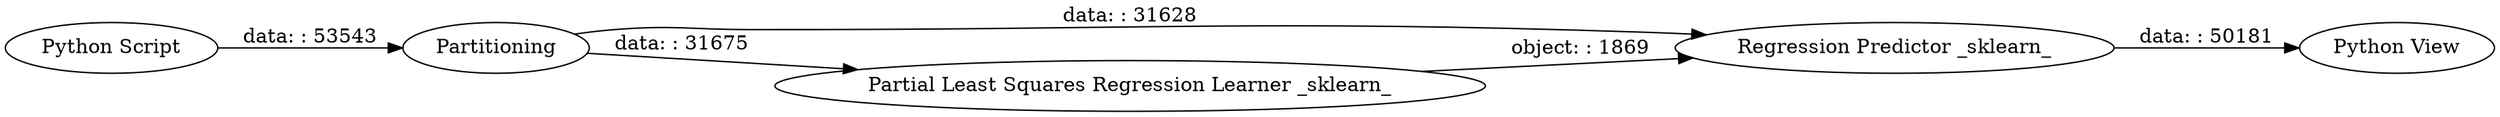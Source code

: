 digraph {
	"5448760355204295704_3" [label=Partitioning]
	"5448760355204295704_4" [label="Regression Predictor _sklearn_"]
	"5448760355204295704_5" [label="Python View"]
	"5448760355204295704_2" [label="Python Script"]
	"5448760355204295704_1" [label="Partial Least Squares Regression Learner _sklearn_"]
	"5448760355204295704_3" -> "5448760355204295704_1" [label="data: : 31675"]
	"5448760355204295704_1" -> "5448760355204295704_4" [label="object: : 1869"]
	"5448760355204295704_3" -> "5448760355204295704_4" [label="data: : 31628"]
	"5448760355204295704_2" -> "5448760355204295704_3" [label="data: : 53543"]
	"5448760355204295704_4" -> "5448760355204295704_5" [label="data: : 50181"]
	rankdir=LR
}
